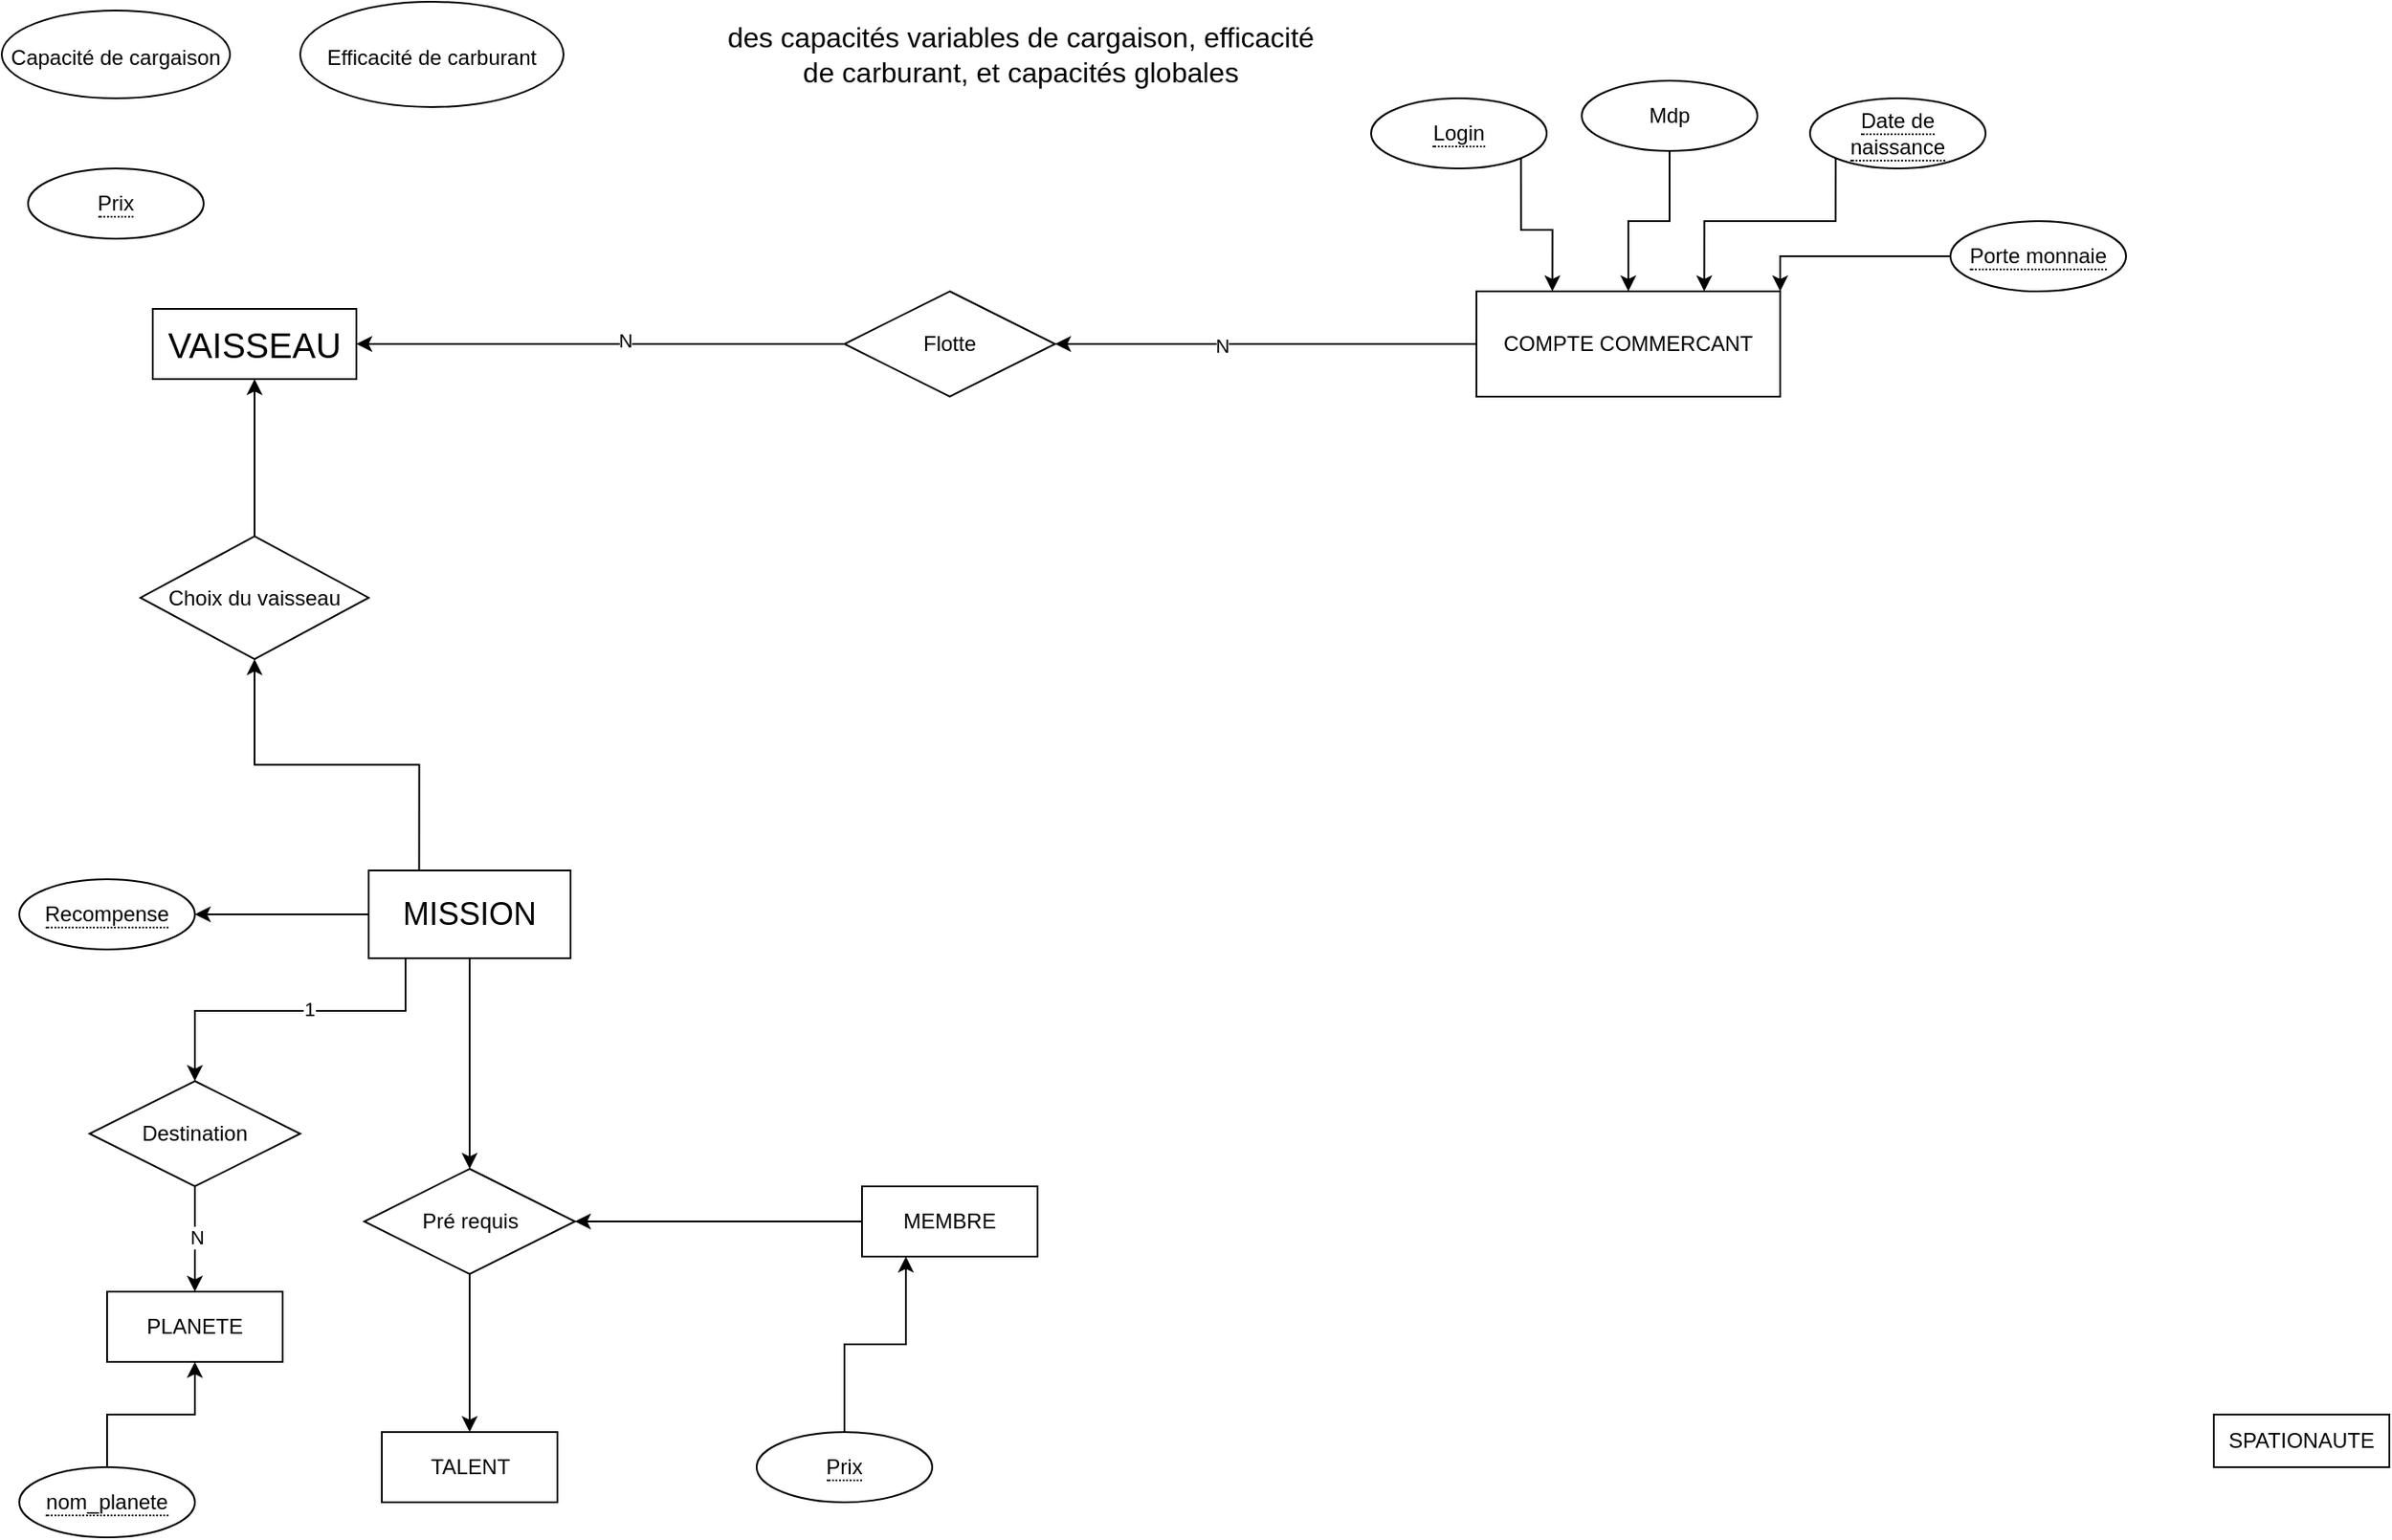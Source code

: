 <mxfile version="22.0.5" type="device">
  <diagram name="Page-1" id="Eg9oQMvYRsQTwpf8CeLY">
    <mxGraphModel dx="1290" dy="577" grid="1" gridSize="10" guides="1" tooltips="1" connect="1" arrows="1" fold="1" page="1" pageScale="1" pageWidth="827" pageHeight="1169" math="0" shadow="0">
      <root>
        <mxCell id="0" />
        <mxCell id="1" parent="0" />
        <mxCell id="vdv0v1rW_KOjw5PR_it4-15" style="edgeStyle=orthogonalEdgeStyle;rounded=0;orthogonalLoop=1;jettySize=auto;html=1;exitX=0;exitY=1;exitDx=0;exitDy=0;entryX=0.5;entryY=0;entryDx=0;entryDy=0;" parent="1" source="XfBocAhsxJMQKwtfyh-H-1" target="vdv0v1rW_KOjw5PR_it4-5" edge="1">
          <mxGeometry relative="1" as="geometry">
            <Array as="points">
              <mxPoint x="240" y="560" />
              <mxPoint x="240" y="600" />
              <mxPoint x="120" y="600" />
            </Array>
          </mxGeometry>
        </mxCell>
        <mxCell id="vdv0v1rW_KOjw5PR_it4-16" value="1" style="edgeLabel;html=1;align=center;verticalAlign=middle;resizable=0;points=[];" parent="vdv0v1rW_KOjw5PR_it4-15" connectable="0" vertex="1">
          <mxGeometry x="0.089" y="-1" relative="1" as="geometry">
            <mxPoint as="offset" />
          </mxGeometry>
        </mxCell>
        <mxCell id="vdv0v1rW_KOjw5PR_it4-27" style="edgeStyle=orthogonalEdgeStyle;rounded=0;orthogonalLoop=1;jettySize=auto;html=1;exitX=0;exitY=0.5;exitDx=0;exitDy=0;entryX=1;entryY=0.5;entryDx=0;entryDy=0;" parent="1" source="XfBocAhsxJMQKwtfyh-H-1" target="vdv0v1rW_KOjw5PR_it4-26" edge="1">
          <mxGeometry relative="1" as="geometry" />
        </mxCell>
        <mxCell id="vdv0v1rW_KOjw5PR_it4-35" style="edgeStyle=orthogonalEdgeStyle;rounded=0;orthogonalLoop=1;jettySize=auto;html=1;exitX=0.5;exitY=1;exitDx=0;exitDy=0;entryX=0.5;entryY=0;entryDx=0;entryDy=0;" parent="1" source="XfBocAhsxJMQKwtfyh-H-1" target="vdv0v1rW_KOjw5PR_it4-34" edge="1">
          <mxGeometry relative="1" as="geometry" />
        </mxCell>
        <mxCell id="vdv0v1rW_KOjw5PR_it4-39" style="edgeStyle=orthogonalEdgeStyle;rounded=0;orthogonalLoop=1;jettySize=auto;html=1;exitX=0.25;exitY=0;exitDx=0;exitDy=0;entryX=0.5;entryY=1;entryDx=0;entryDy=0;" parent="1" source="XfBocAhsxJMQKwtfyh-H-1" target="vdv0v1rW_KOjw5PR_it4-28" edge="1">
          <mxGeometry relative="1" as="geometry" />
        </mxCell>
        <mxCell id="XfBocAhsxJMQKwtfyh-H-1" value="&lt;font style=&quot;font-size: 18px;&quot;&gt;MISSION&lt;/font&gt;" style="rounded=0;whiteSpace=wrap;html=1;" parent="1" vertex="1">
          <mxGeometry x="219" y="520" width="115" height="50" as="geometry" />
        </mxCell>
        <mxCell id="XfBocAhsxJMQKwtfyh-H-2" value="&lt;font style=&quot;font-size: 20px;&quot;&gt;VAISSEAU&lt;/font&gt;" style="rounded=0;whiteSpace=wrap;html=1;" parent="1" vertex="1">
          <mxGeometry x="96" y="200" width="116" height="40" as="geometry" />
        </mxCell>
        <mxCell id="XfBocAhsxJMQKwtfyh-H-4" value="SPATIONAUTE" style="rounded=0;whiteSpace=wrap;html=1;" parent="1" vertex="1">
          <mxGeometry x="1270" y="830" width="100" height="30" as="geometry" />
        </mxCell>
        <mxCell id="vdv0v1rW_KOjw5PR_it4-45" style="edgeStyle=orthogonalEdgeStyle;rounded=0;orthogonalLoop=1;jettySize=auto;html=1;entryX=1;entryY=0.5;entryDx=0;entryDy=0;" parent="1" source="XfBocAhsxJMQKwtfyh-H-5" target="vdv0v1rW_KOjw5PR_it4-44" edge="1">
          <mxGeometry relative="1" as="geometry" />
        </mxCell>
        <mxCell id="vdv0v1rW_KOjw5PR_it4-47" value="N" style="edgeLabel;html=1;align=center;verticalAlign=middle;resizable=0;points=[];" parent="vdv0v1rW_KOjw5PR_it4-45" connectable="0" vertex="1">
          <mxGeometry x="0.212" y="1" relative="1" as="geometry">
            <mxPoint as="offset" />
          </mxGeometry>
        </mxCell>
        <mxCell id="XfBocAhsxJMQKwtfyh-H-5" value="COMPTE COMMERCANT" style="rounded=0;whiteSpace=wrap;html=1;" parent="1" vertex="1">
          <mxGeometry x="850" y="190" width="173" height="60" as="geometry" />
        </mxCell>
        <mxCell id="2a3pPPapDNYipt2rinn5-8" value="des capacités variables de cargaison, efficacité&lt;br/&gt;de carburant, et capacités globales" style="text;html=1;align=center;verticalAlign=middle;resizable=0;points=[];autosize=1;strokeColor=none;fillColor=none;fontSize=16;" parent="1" vertex="1">
          <mxGeometry x="410" y="30" width="360" height="50" as="geometry" />
        </mxCell>
        <mxCell id="2a3pPPapDNYipt2rinn5-10" value="&lt;font style=&quot;font-size: 12px;&quot;&gt;Capacité de cargaison&lt;/font&gt;" style="ellipse;whiteSpace=wrap;html=1;fontSize=16;" parent="1" vertex="1">
          <mxGeometry x="10" y="30" width="130" height="50" as="geometry" />
        </mxCell>
        <mxCell id="2a3pPPapDNYipt2rinn5-11" value="&lt;font style=&quot;font-size: 12px;&quot;&gt;Efficacité de carburant&lt;/font&gt;" style="ellipse;whiteSpace=wrap;html=1;fontSize=16;" parent="1" vertex="1">
          <mxGeometry x="180" y="25" width="150" height="60" as="geometry" />
        </mxCell>
        <mxCell id="vdv0v1rW_KOjw5PR_it4-9" value="" style="edgeStyle=orthogonalEdgeStyle;rounded=0;orthogonalLoop=1;jettySize=auto;html=1;" parent="1" source="vdv0v1rW_KOjw5PR_it4-5" target="vdv0v1rW_KOjw5PR_it4-6" edge="1">
          <mxGeometry relative="1" as="geometry" />
        </mxCell>
        <mxCell id="vdv0v1rW_KOjw5PR_it4-17" value="N" style="edgeLabel;html=1;align=center;verticalAlign=middle;resizable=0;points=[];" parent="vdv0v1rW_KOjw5PR_it4-9" connectable="0" vertex="1">
          <mxGeometry x="-0.08" y="1" relative="1" as="geometry">
            <mxPoint y="1" as="offset" />
          </mxGeometry>
        </mxCell>
        <mxCell id="vdv0v1rW_KOjw5PR_it4-5" value="Destination" style="shape=rhombus;perimeter=rhombusPerimeter;whiteSpace=wrap;html=1;align=center;" parent="1" vertex="1">
          <mxGeometry x="60" y="640" width="120" height="60" as="geometry" />
        </mxCell>
        <mxCell id="vdv0v1rW_KOjw5PR_it4-6" value="PLANETE" style="whiteSpace=wrap;html=1;align=center;" parent="1" vertex="1">
          <mxGeometry x="70" y="760" width="100" height="40" as="geometry" />
        </mxCell>
        <mxCell id="vdv0v1rW_KOjw5PR_it4-14" style="edgeStyle=orthogonalEdgeStyle;rounded=0;orthogonalLoop=1;jettySize=auto;html=1;entryX=0.5;entryY=1;entryDx=0;entryDy=0;" parent="1" source="vdv0v1rW_KOjw5PR_it4-12" target="vdv0v1rW_KOjw5PR_it4-6" edge="1">
          <mxGeometry relative="1" as="geometry" />
        </mxCell>
        <mxCell id="vdv0v1rW_KOjw5PR_it4-12" value="&lt;span style=&quot;border-bottom: 1px dotted&quot;&gt;nom_planete&lt;/span&gt;" style="ellipse;whiteSpace=wrap;html=1;align=center;" parent="1" vertex="1">
          <mxGeometry x="20" y="860" width="100" height="40" as="geometry" />
        </mxCell>
        <mxCell id="vdv0v1rW_KOjw5PR_it4-26" value="&lt;span style=&quot;border-bottom: 1px dotted&quot;&gt;Recompense&lt;/span&gt;" style="ellipse;whiteSpace=wrap;html=1;align=center;" parent="1" vertex="1">
          <mxGeometry x="20" y="525" width="100" height="40" as="geometry" />
        </mxCell>
        <mxCell id="vdv0v1rW_KOjw5PR_it4-30" style="edgeStyle=orthogonalEdgeStyle;rounded=0;orthogonalLoop=1;jettySize=auto;html=1;exitX=0.5;exitY=0;exitDx=0;exitDy=0;entryX=0.5;entryY=1;entryDx=0;entryDy=0;" parent="1" source="vdv0v1rW_KOjw5PR_it4-28" target="XfBocAhsxJMQKwtfyh-H-2" edge="1">
          <mxGeometry relative="1" as="geometry" />
        </mxCell>
        <mxCell id="vdv0v1rW_KOjw5PR_it4-28" value="Choix du vaisseau" style="shape=rhombus;perimeter=rhombusPerimeter;whiteSpace=wrap;html=1;align=center;" parent="1" vertex="1">
          <mxGeometry x="89" y="329.6" width="130" height="70" as="geometry" />
        </mxCell>
        <mxCell id="vdv0v1rW_KOjw5PR_it4-32" value="TALENT" style="whiteSpace=wrap;html=1;align=center;" parent="1" vertex="1">
          <mxGeometry x="226.5" y="840" width="100" height="40" as="geometry" />
        </mxCell>
        <mxCell id="vdv0v1rW_KOjw5PR_it4-36" style="edgeStyle=orthogonalEdgeStyle;rounded=0;orthogonalLoop=1;jettySize=auto;html=1;exitX=0.5;exitY=1;exitDx=0;exitDy=0;entryX=0.5;entryY=0;entryDx=0;entryDy=0;" parent="1" source="vdv0v1rW_KOjw5PR_it4-34" target="vdv0v1rW_KOjw5PR_it4-32" edge="1">
          <mxGeometry relative="1" as="geometry" />
        </mxCell>
        <mxCell id="vdv0v1rW_KOjw5PR_it4-34" value="Pré requis" style="shape=rhombus;perimeter=rhombusPerimeter;whiteSpace=wrap;html=1;align=center;" parent="1" vertex="1">
          <mxGeometry x="216.5" y="690" width="120" height="60" as="geometry" />
        </mxCell>
        <mxCell id="vdv0v1rW_KOjw5PR_it4-38" style="edgeStyle=orthogonalEdgeStyle;rounded=0;orthogonalLoop=1;jettySize=auto;html=1;exitX=0;exitY=0.5;exitDx=0;exitDy=0;entryX=1;entryY=0.5;entryDx=0;entryDy=0;" parent="1" source="vdv0v1rW_KOjw5PR_it4-37" target="vdv0v1rW_KOjw5PR_it4-34" edge="1">
          <mxGeometry relative="1" as="geometry" />
        </mxCell>
        <mxCell id="vdv0v1rW_KOjw5PR_it4-37" value="MEMBRE" style="whiteSpace=wrap;html=1;align=center;" parent="1" vertex="1">
          <mxGeometry x="500" y="700" width="100" height="40" as="geometry" />
        </mxCell>
        <mxCell id="vdv0v1rW_KOjw5PR_it4-52" style="edgeStyle=orthogonalEdgeStyle;rounded=0;orthogonalLoop=1;jettySize=auto;html=1;exitX=0.5;exitY=1;exitDx=0;exitDy=0;entryX=0.5;entryY=0;entryDx=0;entryDy=0;" parent="1" source="vdv0v1rW_KOjw5PR_it4-41" target="XfBocAhsxJMQKwtfyh-H-5" edge="1">
          <mxGeometry relative="1" as="geometry" />
        </mxCell>
        <mxCell id="vdv0v1rW_KOjw5PR_it4-41" value="Mdp" style="ellipse;whiteSpace=wrap;html=1;align=center;" parent="1" vertex="1">
          <mxGeometry x="910" y="70" width="100" height="40" as="geometry" />
        </mxCell>
        <mxCell id="vdv0v1rW_KOjw5PR_it4-53" style="edgeStyle=orthogonalEdgeStyle;rounded=0;orthogonalLoop=1;jettySize=auto;html=1;exitX=0;exitY=1;exitDx=0;exitDy=0;entryX=0.75;entryY=0;entryDx=0;entryDy=0;" parent="1" source="vdv0v1rW_KOjw5PR_it4-42" target="XfBocAhsxJMQKwtfyh-H-5" edge="1">
          <mxGeometry relative="1" as="geometry">
            <Array as="points">
              <mxPoint x="1055" y="150" />
              <mxPoint x="980" y="150" />
            </Array>
          </mxGeometry>
        </mxCell>
        <mxCell id="vdv0v1rW_KOjw5PR_it4-42" value="&lt;span style=&quot;border-bottom: 1px dotted&quot;&gt;Date de naissance&lt;/span&gt;" style="ellipse;whiteSpace=wrap;html=1;align=center;" parent="1" vertex="1">
          <mxGeometry x="1040" y="80" width="100" height="40" as="geometry" />
        </mxCell>
        <mxCell id="vdv0v1rW_KOjw5PR_it4-51" style="edgeStyle=orthogonalEdgeStyle;rounded=0;orthogonalLoop=1;jettySize=auto;html=1;exitX=1;exitY=1;exitDx=0;exitDy=0;entryX=0.25;entryY=0;entryDx=0;entryDy=0;" parent="1" source="vdv0v1rW_KOjw5PR_it4-43" target="XfBocAhsxJMQKwtfyh-H-5" edge="1">
          <mxGeometry relative="1" as="geometry" />
        </mxCell>
        <mxCell id="vdv0v1rW_KOjw5PR_it4-43" value="&lt;span style=&quot;border-bottom: 1px dotted&quot;&gt;Login&lt;/span&gt;" style="ellipse;whiteSpace=wrap;html=1;align=center;" parent="1" vertex="1">
          <mxGeometry x="790" y="80" width="100" height="40" as="geometry" />
        </mxCell>
        <mxCell id="vdv0v1rW_KOjw5PR_it4-46" style="edgeStyle=orthogonalEdgeStyle;rounded=0;orthogonalLoop=1;jettySize=auto;html=1;exitX=0;exitY=0.5;exitDx=0;exitDy=0;entryX=1;entryY=0.5;entryDx=0;entryDy=0;" parent="1" source="vdv0v1rW_KOjw5PR_it4-44" target="XfBocAhsxJMQKwtfyh-H-2" edge="1">
          <mxGeometry relative="1" as="geometry" />
        </mxCell>
        <mxCell id="vdv0v1rW_KOjw5PR_it4-48" value="N" style="edgeLabel;html=1;align=center;verticalAlign=middle;resizable=0;points=[];" parent="vdv0v1rW_KOjw5PR_it4-46" connectable="0" vertex="1">
          <mxGeometry x="-0.097" y="-2" relative="1" as="geometry">
            <mxPoint as="offset" />
          </mxGeometry>
        </mxCell>
        <mxCell id="vdv0v1rW_KOjw5PR_it4-44" value="Flotte" style="shape=rhombus;perimeter=rhombusPerimeter;whiteSpace=wrap;html=1;align=center;" parent="1" vertex="1">
          <mxGeometry x="490" y="190.0" width="120" height="60" as="geometry" />
        </mxCell>
        <mxCell id="vdv0v1rW_KOjw5PR_it4-54" value="&lt;span style=&quot;border-bottom: 1px dotted&quot;&gt;Prix&lt;/span&gt;" style="ellipse;whiteSpace=wrap;html=1;align=center;" parent="1" vertex="1">
          <mxGeometry x="25" y="120" width="100" height="40" as="geometry" />
        </mxCell>
        <mxCell id="vdv0v1rW_KOjw5PR_it4-56" style="edgeStyle=orthogonalEdgeStyle;rounded=0;orthogonalLoop=1;jettySize=auto;html=1;exitX=0;exitY=0.5;exitDx=0;exitDy=0;entryX=1;entryY=0;entryDx=0;entryDy=0;" parent="1" source="vdv0v1rW_KOjw5PR_it4-55" target="XfBocAhsxJMQKwtfyh-H-5" edge="1">
          <mxGeometry relative="1" as="geometry" />
        </mxCell>
        <mxCell id="vdv0v1rW_KOjw5PR_it4-55" value="&lt;span style=&quot;border-bottom: 1px dotted&quot;&gt;Porte monnaie&lt;/span&gt;" style="ellipse;whiteSpace=wrap;html=1;align=center;" parent="1" vertex="1">
          <mxGeometry x="1120" y="150" width="100" height="40" as="geometry" />
        </mxCell>
        <mxCell id="vdv0v1rW_KOjw5PR_it4-58" style="edgeStyle=orthogonalEdgeStyle;rounded=0;orthogonalLoop=1;jettySize=auto;html=1;entryX=0.25;entryY=1;entryDx=0;entryDy=0;" parent="1" source="vdv0v1rW_KOjw5PR_it4-57" target="vdv0v1rW_KOjw5PR_it4-37" edge="1">
          <mxGeometry relative="1" as="geometry" />
        </mxCell>
        <mxCell id="vdv0v1rW_KOjw5PR_it4-57" value="&lt;span style=&quot;border-bottom: 1px dotted&quot;&gt;Prix&lt;/span&gt;" style="ellipse;whiteSpace=wrap;html=1;align=center;" parent="1" vertex="1">
          <mxGeometry x="440" y="840" width="100" height="40" as="geometry" />
        </mxCell>
      </root>
    </mxGraphModel>
  </diagram>
</mxfile>
